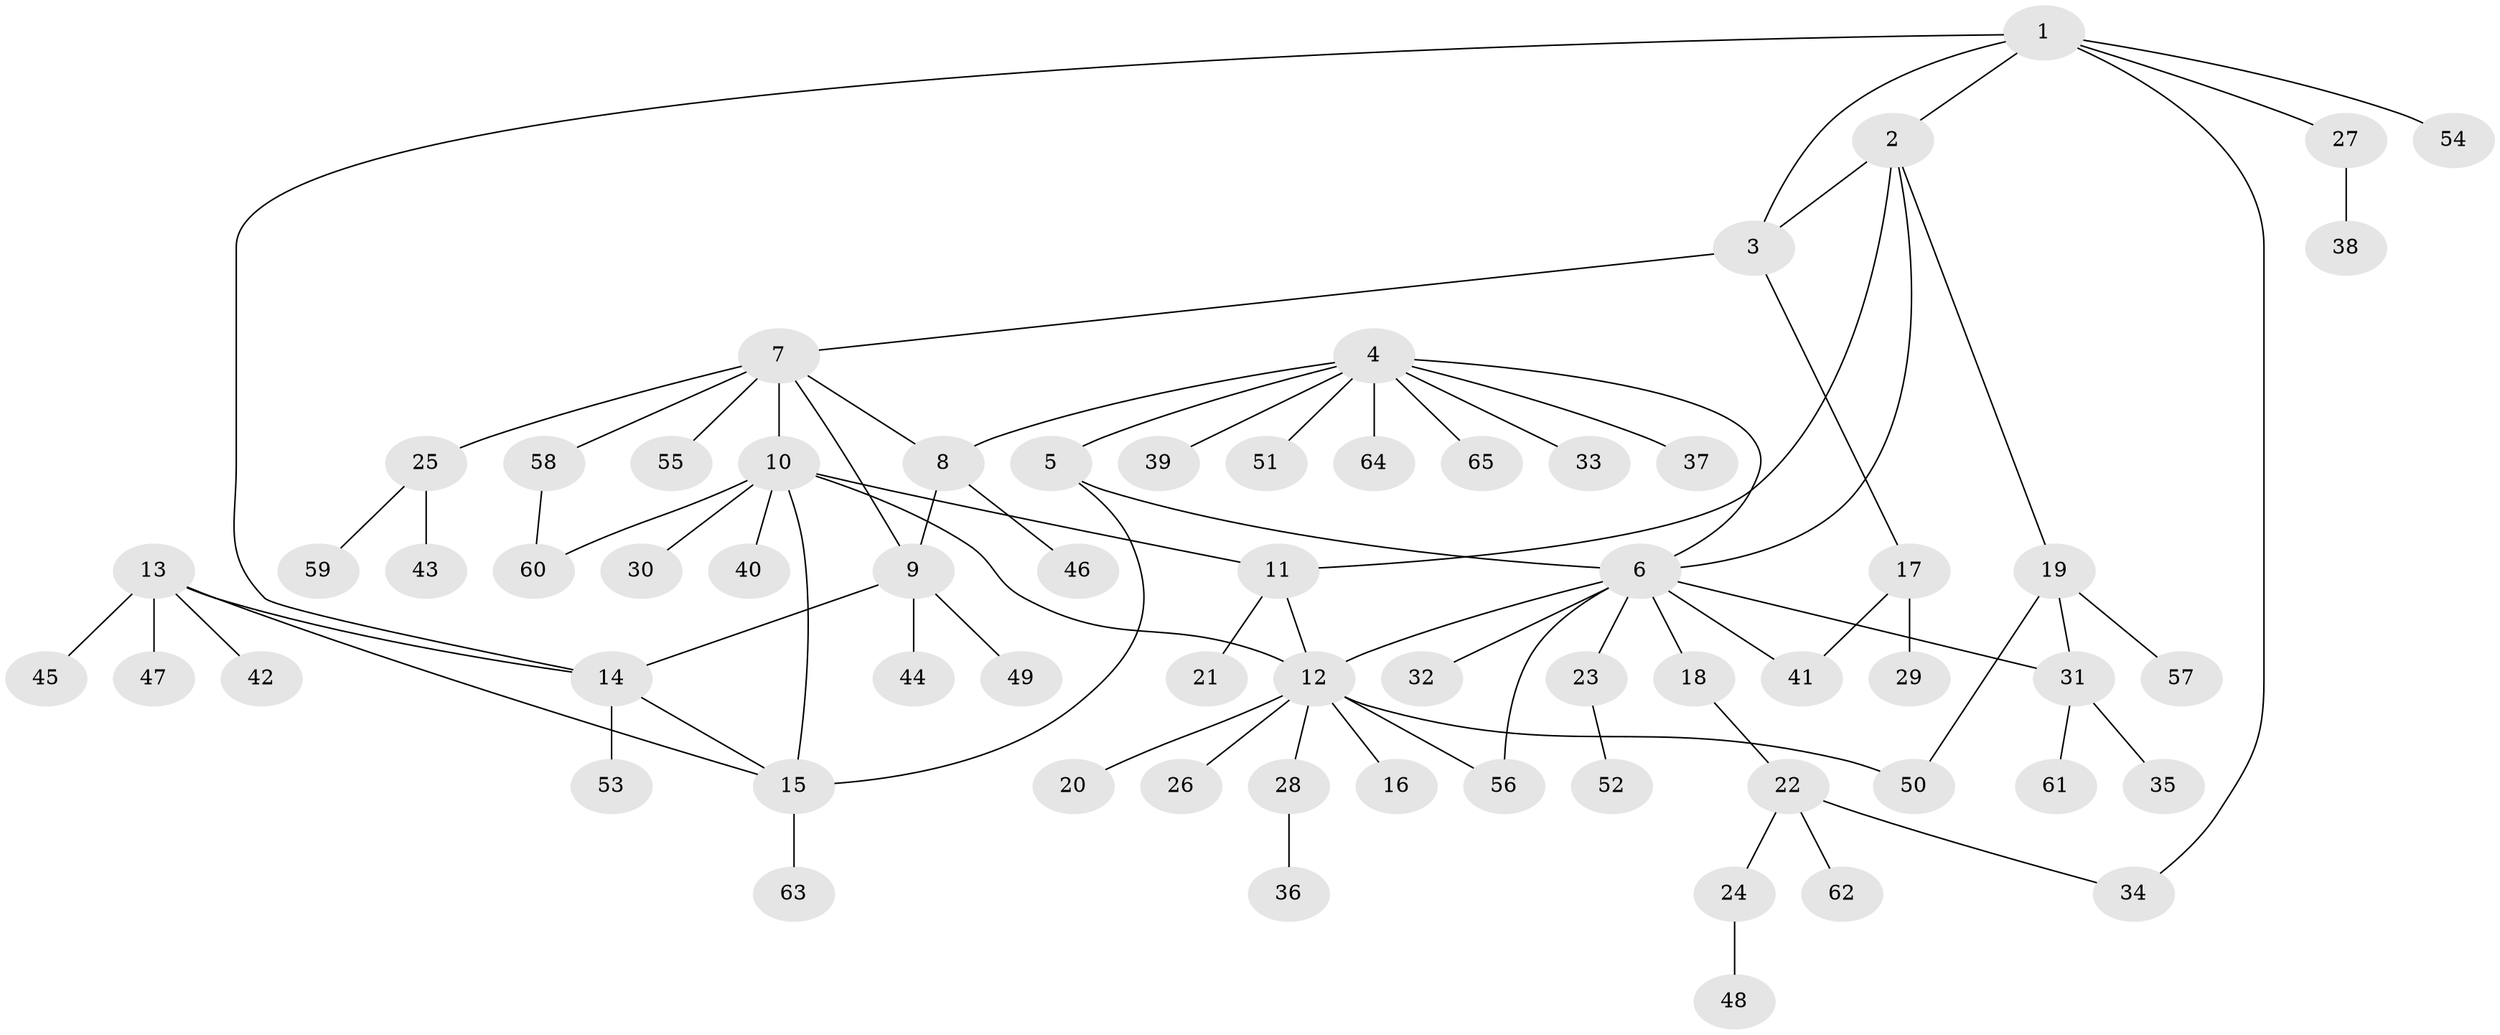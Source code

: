 // coarse degree distribution, {5: 0.15, 6: 0.05, 4: 0.05, 3: 0.3, 7: 0.05, 1: 0.3, 2: 0.1}
// Generated by graph-tools (version 1.1) at 2025/52/03/04/25 22:52:13]
// undirected, 65 vertices, 81 edges
graph export_dot {
  node [color=gray90,style=filled];
  1;
  2;
  3;
  4;
  5;
  6;
  7;
  8;
  9;
  10;
  11;
  12;
  13;
  14;
  15;
  16;
  17;
  18;
  19;
  20;
  21;
  22;
  23;
  24;
  25;
  26;
  27;
  28;
  29;
  30;
  31;
  32;
  33;
  34;
  35;
  36;
  37;
  38;
  39;
  40;
  41;
  42;
  43;
  44;
  45;
  46;
  47;
  48;
  49;
  50;
  51;
  52;
  53;
  54;
  55;
  56;
  57;
  58;
  59;
  60;
  61;
  62;
  63;
  64;
  65;
  1 -- 2;
  1 -- 3;
  1 -- 14;
  1 -- 27;
  1 -- 34;
  1 -- 54;
  2 -- 3;
  2 -- 6;
  2 -- 11;
  2 -- 19;
  3 -- 7;
  3 -- 17;
  4 -- 5;
  4 -- 6;
  4 -- 8;
  4 -- 33;
  4 -- 37;
  4 -- 39;
  4 -- 51;
  4 -- 64;
  4 -- 65;
  5 -- 6;
  5 -- 15;
  6 -- 12;
  6 -- 18;
  6 -- 23;
  6 -- 31;
  6 -- 32;
  6 -- 41;
  6 -- 56;
  7 -- 8;
  7 -- 9;
  7 -- 10;
  7 -- 25;
  7 -- 55;
  7 -- 58;
  8 -- 9;
  8 -- 46;
  9 -- 14;
  9 -- 44;
  9 -- 49;
  10 -- 11;
  10 -- 12;
  10 -- 15;
  10 -- 30;
  10 -- 40;
  10 -- 60;
  11 -- 12;
  11 -- 21;
  12 -- 16;
  12 -- 20;
  12 -- 26;
  12 -- 28;
  12 -- 50;
  12 -- 56;
  13 -- 14;
  13 -- 15;
  13 -- 42;
  13 -- 45;
  13 -- 47;
  14 -- 15;
  14 -- 53;
  15 -- 63;
  17 -- 29;
  17 -- 41;
  18 -- 22;
  19 -- 31;
  19 -- 50;
  19 -- 57;
  22 -- 24;
  22 -- 34;
  22 -- 62;
  23 -- 52;
  24 -- 48;
  25 -- 43;
  25 -- 59;
  27 -- 38;
  28 -- 36;
  31 -- 35;
  31 -- 61;
  58 -- 60;
}
